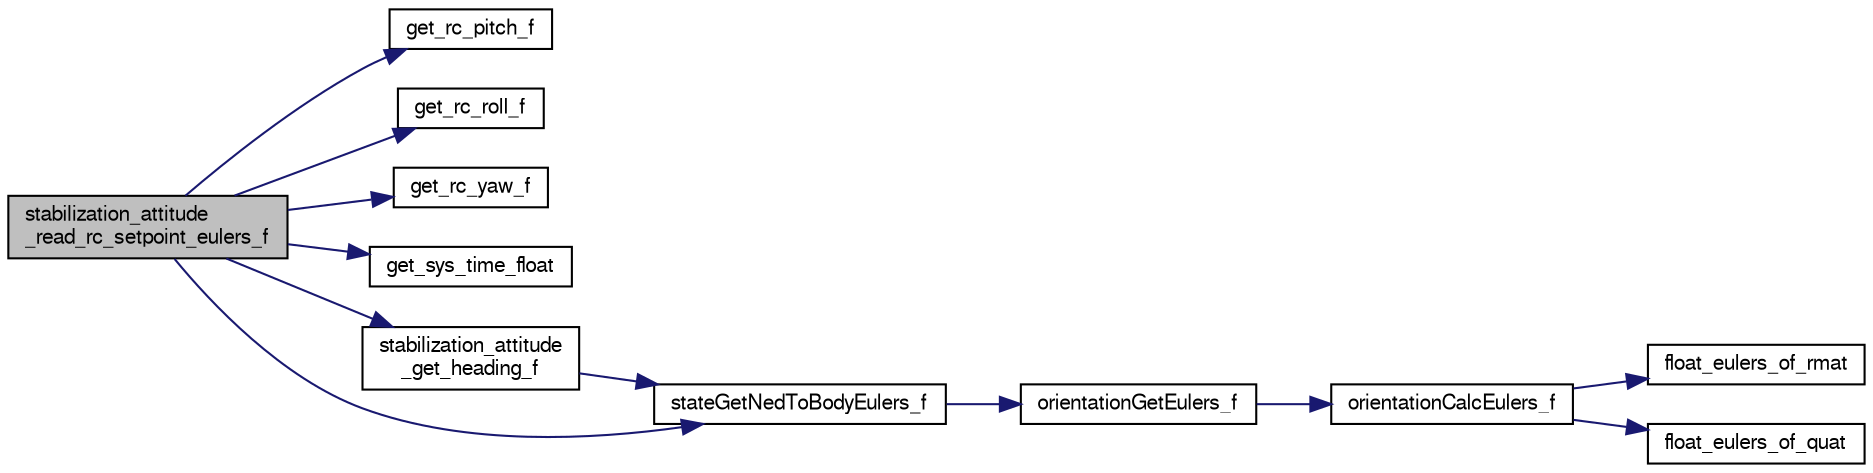 digraph "stabilization_attitude_read_rc_setpoint_eulers_f"
{
  edge [fontname="FreeSans",fontsize="10",labelfontname="FreeSans",labelfontsize="10"];
  node [fontname="FreeSans",fontsize="10",shape=record];
  rankdir="LR";
  Node1 [label="stabilization_attitude\l_read_rc_setpoint_eulers_f",height=0.2,width=0.4,color="black", fillcolor="grey75", style="filled", fontcolor="black"];
  Node1 -> Node2 [color="midnightblue",fontsize="10",style="solid",fontname="FreeSans"];
  Node2 [label="get_rc_pitch_f",height=0.2,width=0.4,color="black", fillcolor="white", style="filled",URL="$stabilization__attitude__rc__setpoint_8c.html#aaf72a0691995f62ee5a168379c0fa91f"];
  Node1 -> Node3 [color="midnightblue",fontsize="10",style="solid",fontname="FreeSans"];
  Node3 [label="get_rc_roll_f",height=0.2,width=0.4,color="black", fillcolor="white", style="filled",URL="$stabilization__attitude__rc__setpoint_8c.html#a309fd1a55c923cc260a5a5dee9a38dc6"];
  Node1 -> Node4 [color="midnightblue",fontsize="10",style="solid",fontname="FreeSans"];
  Node4 [label="get_rc_yaw_f",height=0.2,width=0.4,color="black", fillcolor="white", style="filled",URL="$stabilization__attitude__rc__setpoint_8c.html#a8c8d5fae7ce7c73035312dddd8f07688"];
  Node1 -> Node5 [color="midnightblue",fontsize="10",style="solid",fontname="FreeSans"];
  Node5 [label="get_sys_time_float",height=0.2,width=0.4,color="black", fillcolor="white", style="filled",URL="$sys__time_8h.html#af486c2fb33d8d33645256a9970eb056e",tooltip="Get the time in seconds since startup. "];
  Node1 -> Node6 [color="midnightblue",fontsize="10",style="solid",fontname="FreeSans"];
  Node6 [label="stabilization_attitude\l_get_heading_f",height=0.2,width=0.4,color="black", fillcolor="white", style="filled",URL="$stabilization__attitude__rc__setpoint_8c.html#aef31d05722347c8213ef503f5c6f1113"];
  Node6 -> Node7 [color="midnightblue",fontsize="10",style="solid",fontname="FreeSans"];
  Node7 [label="stateGetNedToBodyEulers_f",height=0.2,width=0.4,color="black", fillcolor="white", style="filled",URL="$group__state__attitude.html#ga9a5e6bac6e7d78e1b33430e73344615b",tooltip="Get vehicle body attitude euler angles (float). "];
  Node7 -> Node8 [color="midnightblue",fontsize="10",style="solid",fontname="FreeSans"];
  Node8 [label="orientationGetEulers_f",height=0.2,width=0.4,color="black", fillcolor="white", style="filled",URL="$group__math__orientation__representation.html#gaaae3838d0b45682d48257d5dbfff3030",tooltip="Get vehicle body attitude euler angles (float). "];
  Node8 -> Node9 [color="midnightblue",fontsize="10",style="solid",fontname="FreeSans"];
  Node9 [label="orientationCalcEulers_f",height=0.2,width=0.4,color="black", fillcolor="white", style="filled",URL="$group__math__orientation__representation.html#ga8b8bf1c74adb971f399f0dd4f84d9388"];
  Node9 -> Node10 [color="midnightblue",fontsize="10",style="solid",fontname="FreeSans"];
  Node10 [label="float_eulers_of_rmat",height=0.2,width=0.4,color="black", fillcolor="white", style="filled",URL="$group__math__algebra__float.html#gac568e7074d2732d1237f80898c1dfb76"];
  Node9 -> Node11 [color="midnightblue",fontsize="10",style="solid",fontname="FreeSans"];
  Node11 [label="float_eulers_of_quat",height=0.2,width=0.4,color="black", fillcolor="white", style="filled",URL="$group__math__algebra__float.html#gacd48accfe6eaac320b0d651d894e1db8",tooltip="euler rotation &#39;ZYX&#39; "];
  Node1 -> Node7 [color="midnightblue",fontsize="10",style="solid",fontname="FreeSans"];
}
